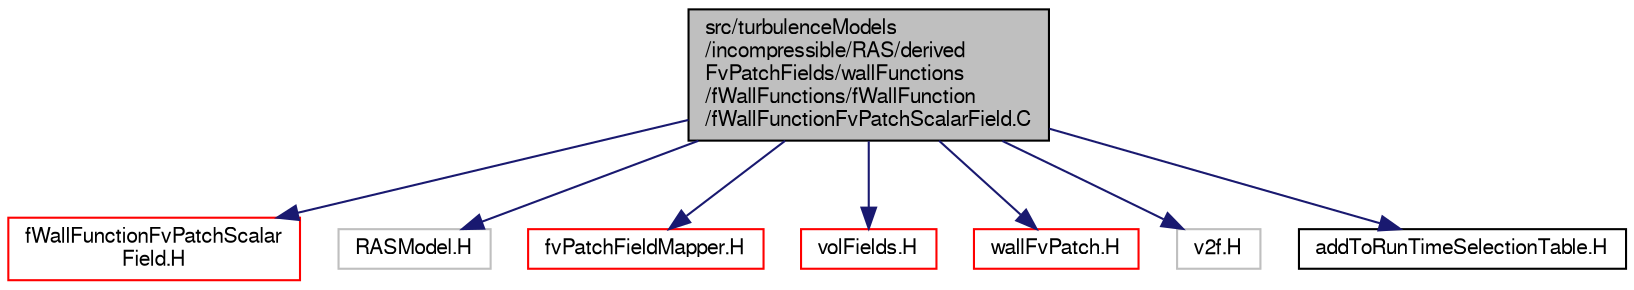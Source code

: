 digraph "src/turbulenceModels/incompressible/RAS/derivedFvPatchFields/wallFunctions/fWallFunctions/fWallFunction/fWallFunctionFvPatchScalarField.C"
{
  bgcolor="transparent";
  edge [fontname="FreeSans",fontsize="10",labelfontname="FreeSans",labelfontsize="10"];
  node [fontname="FreeSans",fontsize="10",shape=record];
  Node0 [label="src/turbulenceModels\l/incompressible/RAS/derived\lFvPatchFields/wallFunctions\l/fWallFunctions/fWallFunction\l/fWallFunctionFvPatchScalarField.C",height=0.2,width=0.4,color="black", fillcolor="grey75", style="filled", fontcolor="black"];
  Node0 -> Node1 [color="midnightblue",fontsize="10",style="solid",fontname="FreeSans"];
  Node1 [label="fWallFunctionFvPatchScalar\lField.H",height=0.2,width=0.4,color="red",URL="$a40025.html"];
  Node0 -> Node189 [color="midnightblue",fontsize="10",style="solid",fontname="FreeSans"];
  Node189 [label="RASModel.H",height=0.2,width=0.4,color="grey75"];
  Node0 -> Node190 [color="midnightblue",fontsize="10",style="solid",fontname="FreeSans"];
  Node190 [label="fvPatchFieldMapper.H",height=0.2,width=0.4,color="red",URL="$a02468.html"];
  Node0 -> Node191 [color="midnightblue",fontsize="10",style="solid",fontname="FreeSans"];
  Node191 [label="volFields.H",height=0.2,width=0.4,color="red",URL="$a02750.html"];
  Node0 -> Node304 [color="midnightblue",fontsize="10",style="solid",fontname="FreeSans"];
  Node304 [label="wallFvPatch.H",height=0.2,width=0.4,color="red",URL="$a03680.html"];
  Node0 -> Node306 [color="midnightblue",fontsize="10",style="solid",fontname="FreeSans"];
  Node306 [label="v2f.H",height=0.2,width=0.4,color="grey75"];
  Node0 -> Node307 [color="midnightblue",fontsize="10",style="solid",fontname="FreeSans"];
  Node307 [label="addToRunTimeSelectionTable.H",height=0.2,width=0.4,color="black",URL="$a09263.html",tooltip="Macros for easy insertion into run-time selection tables. "];
}
